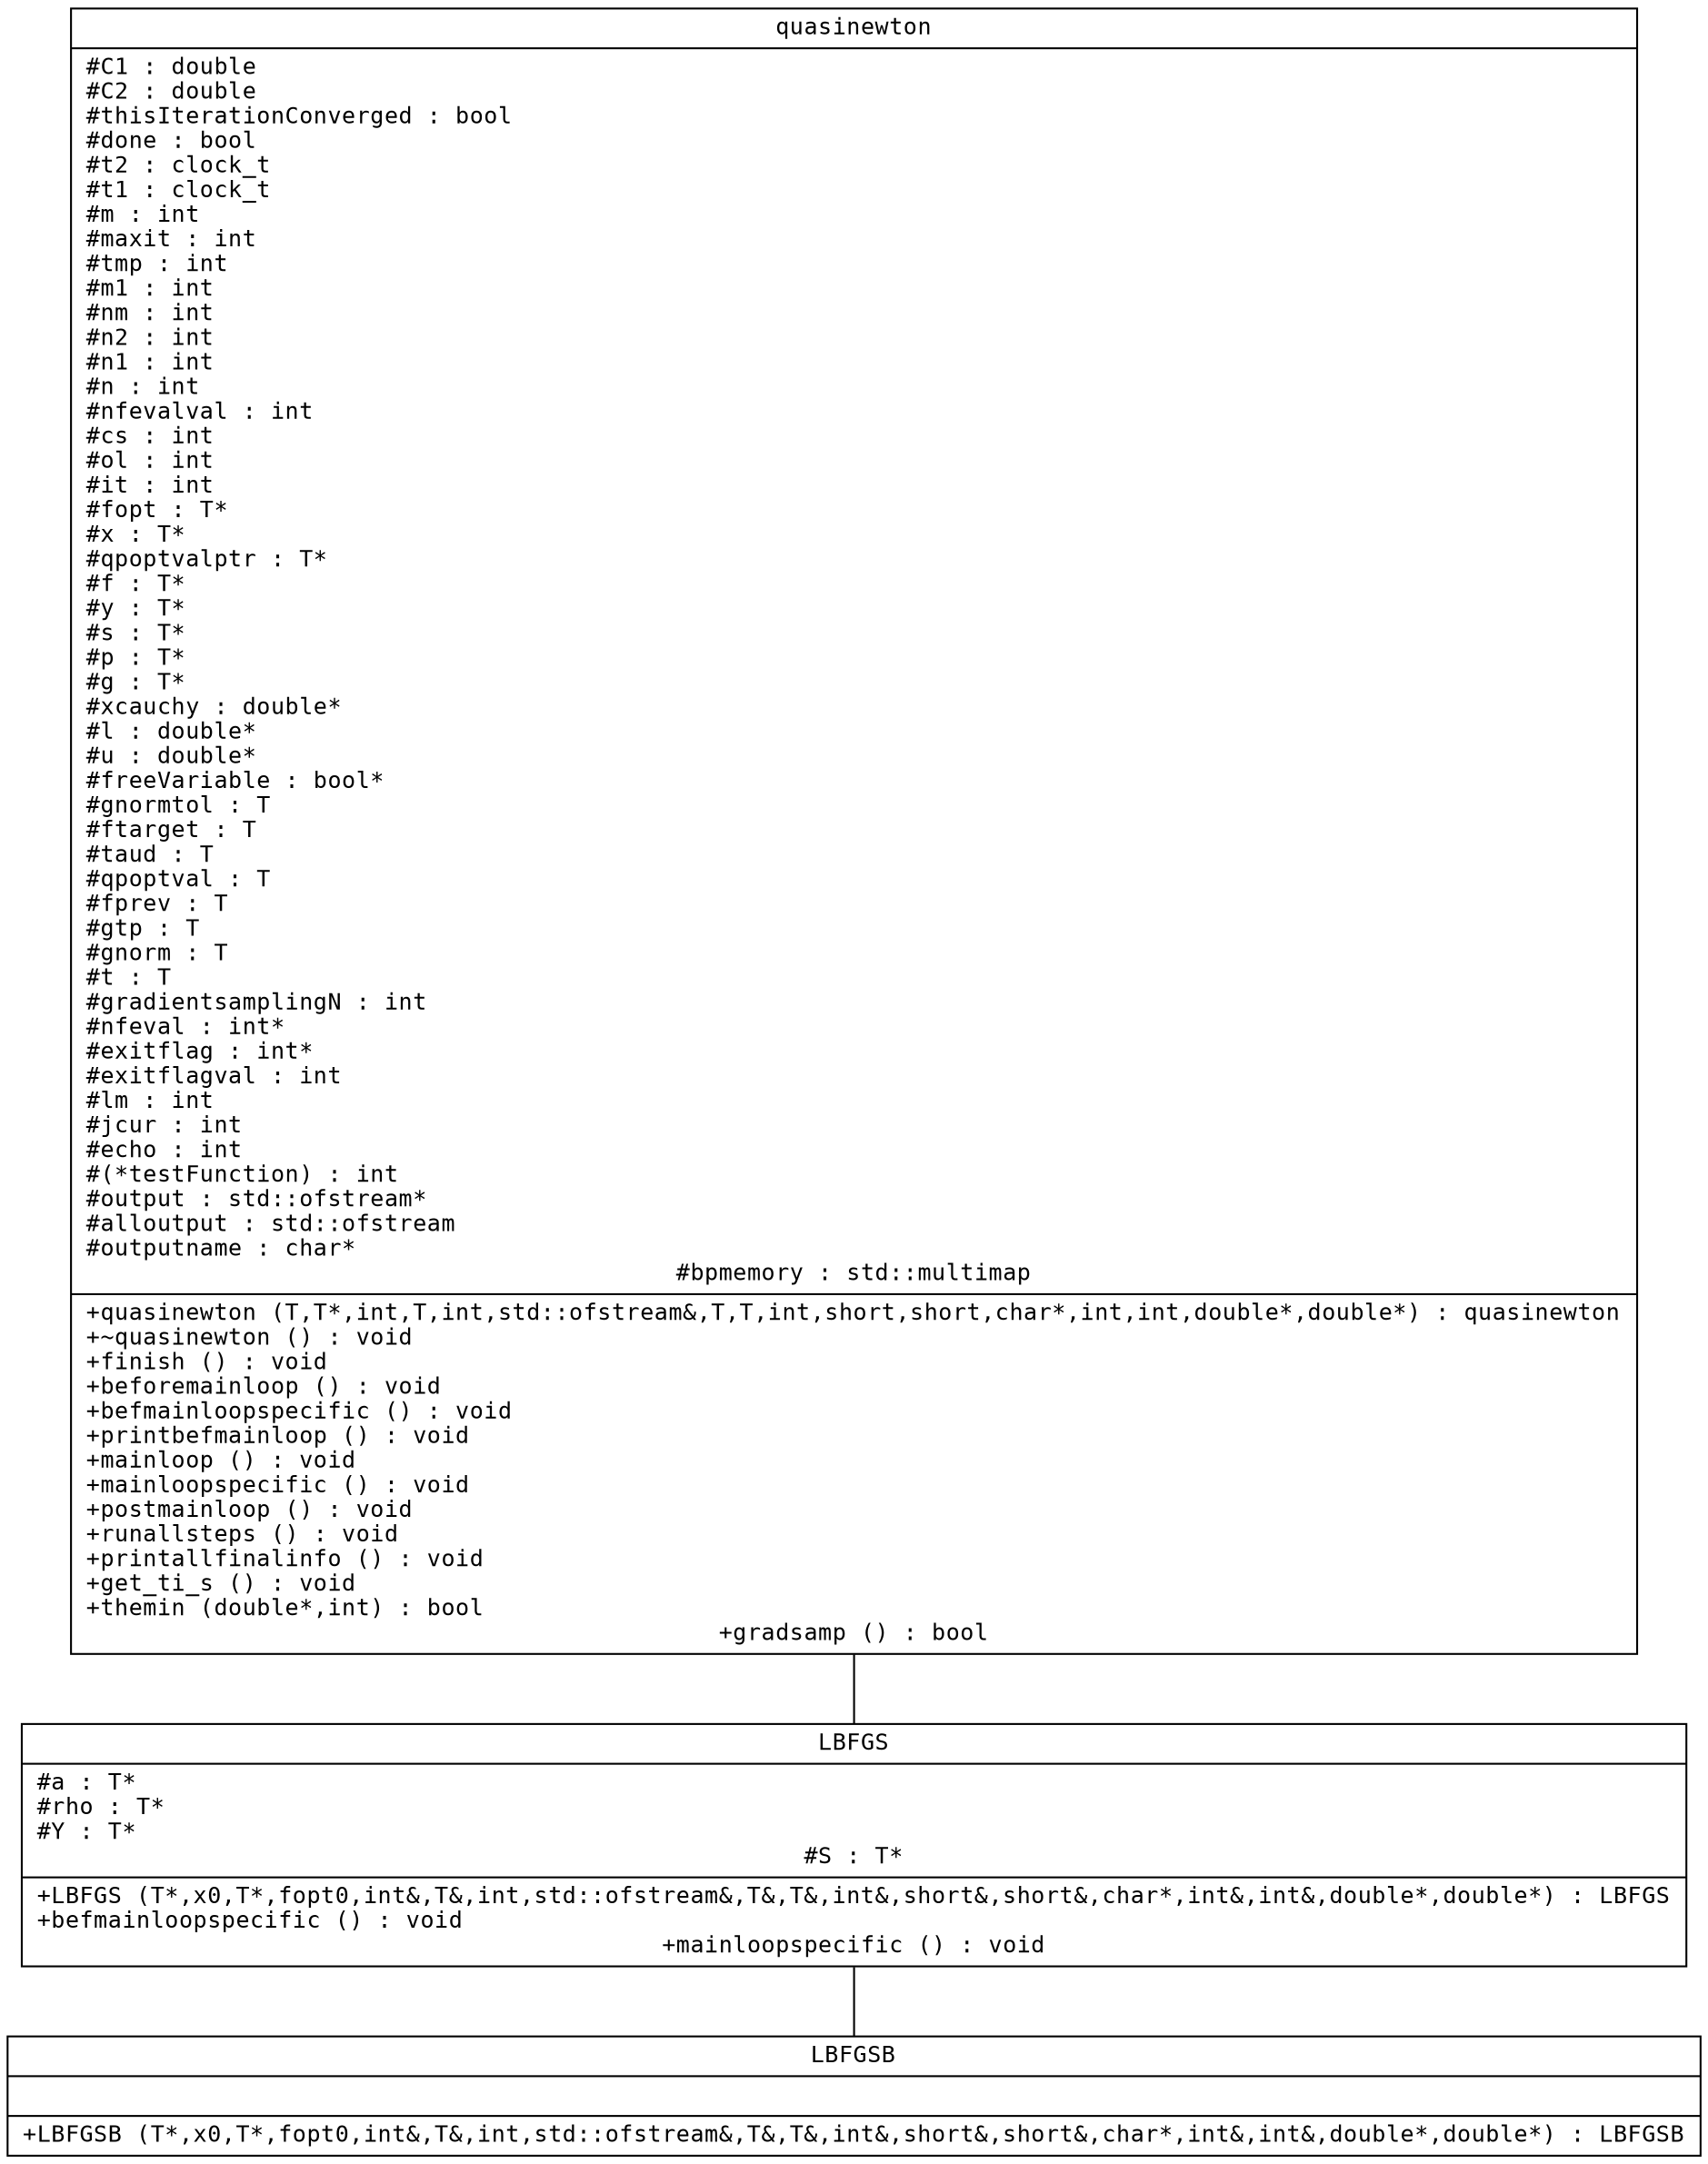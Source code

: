 /**
 * Graph LBFGSB Generated by Emacs/SRecode on 11:32:42 PM.
 */
digraph structs {
	node [shape=record fontsize=12 fontname=Courier];
	
	"LBFGSB" [  shape="record" label="{LBFGSB||+LBFGSB (T*,x0,T*,fopt0,int&,T&,int,std::ofstream&,T&,T&,int&,short&,short&,char*,int&,int&,double*,double*) : LBFGSB}" pos="0,0" ];
	"LBFGS" [  shape="record" label="{LBFGS|#a : T*\l#rho : T*\l#Y : T*\l#S : T*|+LBFGS (T*,x0,T*,fopt0,int&,T&,int,std::ofstream&,T&,T&,int&,short&,short&,char*,int&,int&,double*,double*) : LBFGS\l+befmainloopspecific () : void\l+mainloopspecific () : void}" pos="0,0" ];
	"LBFGS" -> "LBFGSB" [  arrowhead="none" arrowtail="empty" ];
	"quasinewton" [  shape="record" label="{quasinewton|#C1 : double\l#C2 : double\l#thisIterationConverged : bool\l#done : bool\l#t2 : clock_t\l#t1 : clock_t\l#m : int\l#maxit : int\l#tmp : int\l#m1 : int\l#nm : int\l#n2 : int\l#n1 : int\l#n : int\l#nfevalval : int\l#cs : int\l#ol : int\l#it : int\l#fopt : T*\l#x : T*\l#qpoptvalptr : T*\l#f : T*\l#y : T*\l#s : T*\l#p : T*\l#g : T*\l#xcauchy : double*\l#l : double*\l#u : double*\l#freeVariable : bool*\l#gnormtol : T\l#ftarget : T\l#taud : T\l#qpoptval : T\l#fprev : T\l#gtp : T\l#gnorm : T\l#t : T\l#gradientsamplingN : int\l#nfeval : int*\l#exitflag : int*\l#exitflagval : int\l#lm : int\l#jcur : int\l#echo : int\l#(*testFunction) : int\l#output : std::ofstream*\l#alloutput : std::ofstream\l#outputname : char*\l#bpmemory : std::multimap|+quasinewton (T,T*,int,T,int,std::ofstream&,T,T,int,short,short,char*,int,int,double*,double*) : quasinewton\l+~quasinewton () : void\l+finish () : void\l+beforemainloop () : void\l+befmainloopspecific () : void\l+printbefmainloop () : void\l+mainloop () : void\l+mainloopspecific () : void\l+postmainloop () : void\l+runallsteps () : void\l+printallfinalinfo () : void\l+get_ti_s () : void\l+themin (double*,int) : bool\l+gradsamp () : bool}" pos="0,0" ];
	"quasinewton" -> "LBFGS" [  arrowhead="none" arrowtail="empty" ];
}
